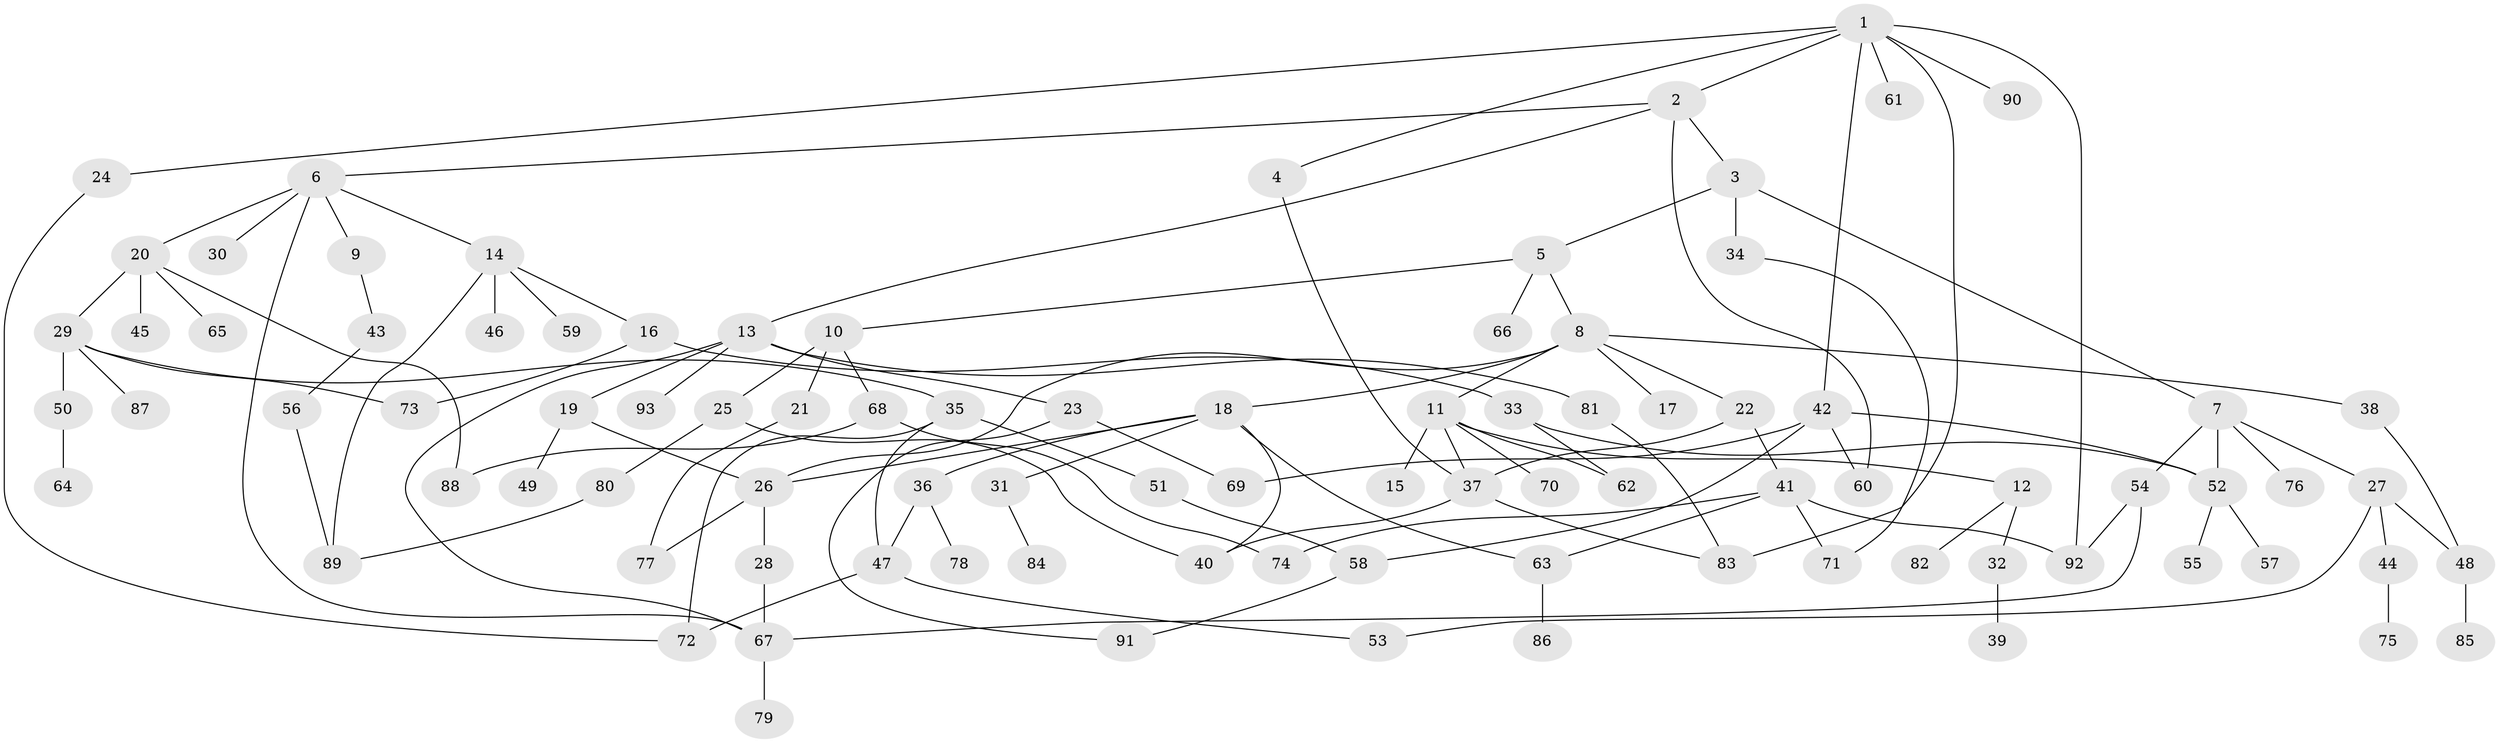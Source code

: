 // Generated by graph-tools (version 1.1) at 2025/13/03/09/25 04:13:18]
// undirected, 93 vertices, 125 edges
graph export_dot {
graph [start="1"]
  node [color=gray90,style=filled];
  1;
  2;
  3;
  4;
  5;
  6;
  7;
  8;
  9;
  10;
  11;
  12;
  13;
  14;
  15;
  16;
  17;
  18;
  19;
  20;
  21;
  22;
  23;
  24;
  25;
  26;
  27;
  28;
  29;
  30;
  31;
  32;
  33;
  34;
  35;
  36;
  37;
  38;
  39;
  40;
  41;
  42;
  43;
  44;
  45;
  46;
  47;
  48;
  49;
  50;
  51;
  52;
  53;
  54;
  55;
  56;
  57;
  58;
  59;
  60;
  61;
  62;
  63;
  64;
  65;
  66;
  67;
  68;
  69;
  70;
  71;
  72;
  73;
  74;
  75;
  76;
  77;
  78;
  79;
  80;
  81;
  82;
  83;
  84;
  85;
  86;
  87;
  88;
  89;
  90;
  91;
  92;
  93;
  1 -- 2;
  1 -- 4;
  1 -- 24;
  1 -- 42;
  1 -- 61;
  1 -- 90;
  1 -- 83;
  1 -- 92;
  2 -- 3;
  2 -- 6;
  2 -- 13;
  2 -- 60;
  3 -- 5;
  3 -- 7;
  3 -- 34;
  4 -- 37;
  5 -- 8;
  5 -- 10;
  5 -- 66;
  6 -- 9;
  6 -- 14;
  6 -- 20;
  6 -- 30;
  6 -- 67;
  7 -- 27;
  7 -- 54;
  7 -- 76;
  7 -- 52;
  8 -- 11;
  8 -- 17;
  8 -- 18;
  8 -- 22;
  8 -- 38;
  8 -- 26;
  9 -- 43;
  10 -- 21;
  10 -- 25;
  10 -- 68;
  11 -- 12;
  11 -- 15;
  11 -- 37;
  11 -- 62;
  11 -- 70;
  12 -- 32;
  12 -- 82;
  13 -- 19;
  13 -- 23;
  13 -- 81;
  13 -- 93;
  13 -- 67;
  14 -- 16;
  14 -- 46;
  14 -- 59;
  14 -- 89;
  16 -- 33;
  16 -- 73;
  18 -- 31;
  18 -- 36;
  18 -- 40;
  18 -- 63;
  18 -- 26;
  19 -- 26;
  19 -- 49;
  20 -- 29;
  20 -- 45;
  20 -- 65;
  20 -- 88;
  21 -- 77;
  22 -- 41;
  22 -- 37;
  23 -- 69;
  23 -- 91;
  24 -- 72;
  25 -- 80;
  25 -- 40;
  26 -- 28;
  26 -- 77;
  27 -- 44;
  27 -- 53;
  27 -- 48;
  28 -- 67;
  29 -- 35;
  29 -- 50;
  29 -- 73;
  29 -- 87;
  31 -- 84;
  32 -- 39;
  33 -- 52;
  33 -- 62;
  34 -- 71;
  35 -- 51;
  35 -- 47;
  35 -- 72;
  36 -- 47;
  36 -- 78;
  37 -- 40;
  37 -- 83;
  38 -- 48;
  41 -- 71;
  41 -- 92;
  41 -- 74;
  41 -- 63;
  42 -- 58;
  42 -- 60;
  42 -- 69;
  42 -- 52;
  43 -- 56;
  44 -- 75;
  47 -- 53;
  47 -- 72;
  48 -- 85;
  50 -- 64;
  51 -- 58;
  52 -- 55;
  52 -- 57;
  54 -- 67;
  54 -- 92;
  56 -- 89;
  58 -- 91;
  63 -- 86;
  67 -- 79;
  68 -- 74;
  68 -- 88;
  80 -- 89;
  81 -- 83;
}
